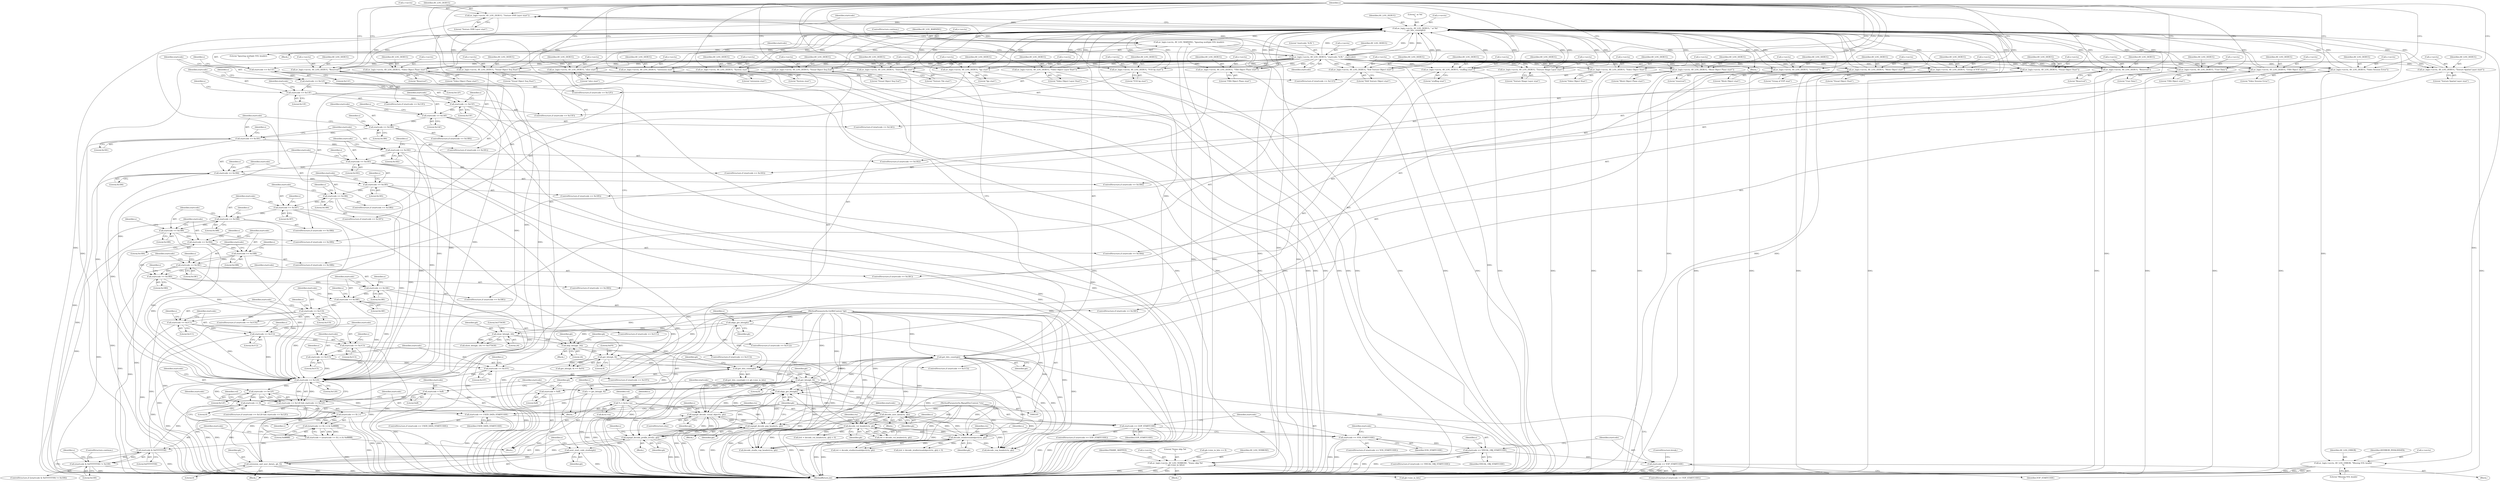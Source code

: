 digraph "1_FFmpeg_2aa9047486dbff12d9e040f917e5f799ed2fd78b@pointer" {
"1000494" [label="(Call,av_log(s->avctx, AV_LOG_DEBUG, \"Texture SNR Layer start\"))"];
"1000252" [label="(Call,av_log(s->avctx, AV_LOG_DEBUG, \"startcode: %3X \", startcode))"];
"1000555" [label="(Call,av_log(s->avctx, AV_LOG_DEBUG, \" at %d\n\", get_bits_count(gb)))"];
"1000285" [label="(Call,av_log(s->avctx, AV_LOG_DEBUG, \"Reserved\"))"];
"1000318" [label="(Call,av_log(s->avctx, AV_LOG_DEBUG, \"Visual Object Seq Start\"))"];
"1000406" [label="(Call,av_log(s->avctx, AV_LOG_DEBUG, \"extension start\"))"];
"1000329" [label="(Call,av_log(s->avctx, AV_LOG_DEBUG, \"Visual Object Seq End\"))"];
"1000417" [label="(Call,av_log(s->avctx, AV_LOG_DEBUG, \"fgs start\"))"];
"1000296" [label="(Call,av_log(s->avctx, AV_LOG_DEBUG, \"FGS bp start\"))"];
"1000472" [label="(Call,av_log(s->avctx, AV_LOG_DEBUG, \"Still Texture Object start\"))"];
"1000516" [label="(Call,av_log(s->avctx, AV_LOG_DEBUG, \"Texture Shape Layer start\"))"];
"1000384" [label="(Call,av_log(s->avctx, AV_LOG_DEBUG, \"Video Object Plane start\"))"];
"1000395" [label="(Call,av_log(s->avctx, AV_LOG_DEBUG, \"slice start\"))"];
"1000549" [label="(Call,av_log(s->avctx, AV_LOG_DEBUG, \"System start\"))"];
"1000505" [label="(Call,av_log(s->avctx, AV_LOG_DEBUG, \"Texture Tile start\"))"];
"1000274" [label="(Call,av_log(s->avctx, AV_LOG_DEBUG, \"Video Object Layer Start\"))"];
"1000439" [label="(Call,av_log(s->avctx, AV_LOG_DEBUG, \"FBA Object Plane start\"))"];
"1000527" [label="(Call,av_log(s->avctx, AV_LOG_DEBUG, \"stuffing start\"))"];
"1000494" [label="(Call,av_log(s->avctx, AV_LOG_DEBUG, \"Texture SNR Layer start\"))"];
"1000263" [label="(Call,av_log(s->avctx, AV_LOG_DEBUG, \"Video Object Start\"))"];
"1000461" [label="(Call,av_log(s->avctx, AV_LOG_DEBUG, \"Mesh Object Plane start\"))"];
"1000538" [label="(Call,av_log(s->avctx, AV_LOG_DEBUG, \"reserved\"))"];
"1000450" [label="(Call,av_log(s->avctx, AV_LOG_DEBUG, \"Mesh Object start\"))"];
"1000351" [label="(Call,av_log(s->avctx, AV_LOG_DEBUG, \"Group of VOP start\"))"];
"1000373" [label="(Call,av_log(s->avctx, AV_LOG_DEBUG, \"Visual Object Start\"))"];
"1000307" [label="(Call,av_log(s->avctx, AV_LOG_DEBUG, \"Reserved\"))"];
"1000340" [label="(Call,av_log(s->avctx, AV_LOG_DEBUG, \"User Data\"))"];
"1000428" [label="(Call,av_log(s->avctx, AV_LOG_DEBUG, \"FBA Object start\"))"];
"1000362" [label="(Call,av_log(s->avctx, AV_LOG_DEBUG, \"Video Session Error\"))"];
"1000483" [label="(Call,av_log(s->avctx, AV_LOG_DEBUG, \"Texture Spatial Layer start\"))"];
"1000561" [label="(Call,get_bits_count(gb))"];
"1000224" [label="(Call,get_bits(gb, 8))"];
"1000176" [label="(Call,get_bits_count(gb))"];
"1000689" [label="(Call,align_get_bits(gb))"];
"1000679" [label="(Call,mpeg4_decode_visual_object(s, gb))"];
"1000609" [label="(Call,mpeg4_decode_gop_header(s, gb))"];
"1000618" [label="(Call,mpeg4_decode_profile_level(s, gb))"];
"1000653" [label="(Call,extension_and_user_data(s, gb, 0))"];
"1000651" [label="(Call,next_start_code_studio(gb))"];
"1000107" [label="(MethodParameterIn,GetBitContext *gb)"];
"1000110" [label="(Call,*s = &ctx->m)"];
"1000588" [label="(Call,decode_vol_header(ctx, gb))"];
"1000672" [label="(Call,decode_studiovisualobject(ctx, gb))"];
"1000600" [label="(Call,decode_user_data(ctx, gb))"];
"1000106" [label="(MethodParameterIn,Mpeg4DecContext *ctx)"];
"1000154" [label="(Call,show_bits(gb, 24))"];
"1000123" [label="(Call,align_get_bits(gb))"];
"1000164" [label="(Call,get_bits(gb, 8))"];
"1000159" [label="(Call,skip_bits(gb, 24))"];
"1000575" [label="(Call,av_log(s->avctx, AV_LOG_WARNING, \"Ignoring multiple VOL headers\n\"))"];
"1000238" [label="(Call,startcode & 0xFFFFFF00)"];
"1000227" [label="(Call,startcode = ((startcode << 8) | v) & 0xffffffff)"];
"1000229" [label="(Call,((startcode << 8) | v) & 0xffffffff)"];
"1000230" [label="(Call,(startcode << 8) | v)"];
"1000231" [label="(Call,startcode << 8)"];
"1000565" [label="(Call,startcode >= 0x120)"];
"1000458" [label="(Call,startcode == 0x1BD)"];
"1000447" [label="(Call,startcode == 0x1BC)"];
"1000436" [label="(Call,startcode == 0x1BB)"];
"1000425" [label="(Call,startcode == 0x1BA)"];
"1000414" [label="(Call,startcode == 0x1B9)"];
"1000403" [label="(Call,startcode == 0x1B8)"];
"1000392" [label="(Call,startcode == 0x1B7)"];
"1000381" [label="(Call,startcode == 0x1B6)"];
"1000370" [label="(Call,startcode == 0x1B5)"];
"1000359" [label="(Call,startcode == 0x1B4)"];
"1000348" [label="(Call,startcode == 0x1B3)"];
"1000337" [label="(Call,startcode == 0x1B2)"];
"1000326" [label="(Call,startcode == 0x1B1)"];
"1000315" [label="(Call,startcode == 0x1B0)"];
"1000304" [label="(Call,startcode <= 0x1AF)"];
"1000293" [label="(Call,startcode <= 0x15F)"];
"1000282" [label="(Call,startcode <= 0x13F)"];
"1000271" [label="(Call,startcode <= 0x12F)"];
"1000260" [label="(Call,startcode <= 0x11F)"];
"1000513" [label="(Call,startcode == 0x1C2)"];
"1000502" [label="(Call,startcode == 0x1C1)"];
"1000491" [label="(Call,startcode == 0x1C0)"];
"1000480" [label="(Call,startcode == 0x1BF)"];
"1000469" [label="(Call,startcode == 0x1BE)"];
"1000524" [label="(Call,startcode == 0x1C3)"];
"1000535" [label="(Call,startcode <= 0x1C5)"];
"1000546" [label="(Call,startcode <= 0x1FF)"];
"1000169" [label="(Call,startcode = 0xff)"];
"1000691" [label="(Call,startcode = 0xff)"];
"1000568" [label="(Call,startcode <= 0x12F)"];
"1000222" [label="(Call,v = get_bits(gb, 8))"];
"1000208" [label="(Call,av_log(s->avctx, AV_LOG_VERBOSE, \"frame skip %d\n\", gb->size_in_bits))"];
"1000237" [label="(Call,(startcode & 0xFFFFFF00) != 0x100)"];
"1000564" [label="(Call,startcode >= 0x120 && startcode <= 0x12F)"];
"1000596" [label="(Call,startcode == USER_DATA_STARTCODE)"];
"1000605" [label="(Call,startcode == GOP_STARTCODE)"];
"1000614" [label="(Call,startcode == VOS_STARTCODE)"];
"1000659" [label="(Call,startcode == VISUAL_OBJ_STARTCODE)"];
"1000684" [label="(Call,startcode == VOP_STARTCODE)"];
"1000731" [label="(Call,av_log(s->avctx, AV_LOG_ERROR, \"Missing VOL header\n\"))"];
"1000528" [label="(Call,s->avctx)"];
"1000397" [label="(Identifier,s)"];
"1000658" [label="(ControlStructure,if (startcode == VISUAL_OBJ_STARTCODE))"];
"1000297" [label="(Call,s->avctx)"];
"1000514" [label="(Identifier,startcode)"];
"1000510" [label="(Literal,\"Texture Tile start\")"];
"1000316" [label="(Identifier,startcode)"];
"1000600" [label="(Call,decode_user_data(ctx, gb))"];
"1000615" [label="(Identifier,startcode)"];
"1000375" [label="(Identifier,s)"];
"1000619" [label="(Identifier,s)"];
"1000491" [label="(Call,startcode == 0x1C0)"];
"1000380" [label="(ControlStructure,if (startcode == 0x1B6))"];
"1000285" [label="(Call,av_log(s->avctx, AV_LOG_DEBUG, \"Reserved\"))"];
"1000429" [label="(Call,s->avctx)"];
"1000524" [label="(Call,startcode == 0x1C3)"];
"1000521" [label="(Literal,\"Texture Shape Layer start\")"];
"1000213" [label="(Literal,\"frame skip %d\n\")"];
"1000358" [label="(ControlStructure,if (startcode == 0x1B4))"];
"1000238" [label="(Call,startcode & 0xFFFFFF00)"];
"1000258" [label="(Identifier,startcode)"];
"1000495" [label="(Call,s->avctx)"];
"1000270" [label="(ControlStructure,if (startcode <= 0x12F))"];
"1000537" [label="(Literal,0x1C5)"];
"1000367" [label="(Literal,\"Video Session Error\")"];
"1000443" [label="(Identifier,AV_LOG_DEBUG)"];
"1000463" [label="(Identifier,s)"];
"1000414" [label="(Call,startcode == 0x1B9)"];
"1000328" [label="(Literal,0x1B1)"];
"1000562" [label="(Identifier,gb)"];
"1000289" [label="(Identifier,AV_LOG_DEBUG)"];
"1000306" [label="(Literal,0x1AF)"];
"1000224" [label="(Call,get_bits(gb, 8))"];
"1000691" [label="(Call,startcode = 0xff)"];
"1000382" [label="(Identifier,startcode)"];
"1000395" [label="(Call,av_log(s->avctx, AV_LOG_DEBUG, \"slice start\"))"];
"1000167" [label="(Literal,0xF0)"];
"1000345" [label="(Literal,\"User Data\")"];
"1000653" [label="(Call,extension_and_user_data(s, gb, 0))"];
"1000690" [label="(Identifier,gb)"];
"1000185" [label="(Call,gb->size_in_bits == 8)"];
"1000652" [label="(Identifier,gb)"];
"1000403" [label="(Call,startcode == 0x1B8)"];
"1000520" [label="(Identifier,AV_LOG_DEBUG)"];
"1000499" [label="(Literal,\"Texture SNR Layer start\")"];
"1000208" [label="(Call,av_log(s->avctx, AV_LOG_VERBOSE, \"frame skip %d\n\", gb->size_in_bits))"];
"1000175" [label="(Call,get_bits_count(gb) >= gb->size_in_bits)"];
"1000247" [label="(Identifier,s)"];
"1000212" [label="(Identifier,AV_LOG_VERBOSE)"];
"1000689" [label="(Call,align_get_bits(gb))"];
"1000225" [label="(Identifier,gb)"];
"1000160" [label="(Identifier,gb)"];
"1000599" [label="(Block,)"];
"1000735" [label="(Identifier,AV_LOG_ERROR)"];
"1000534" [label="(ControlStructure,if (startcode <= 0x1C5))"];
"1000595" [label="(ControlStructure,if (startcode == USER_DATA_STARTCODE))"];
"1000218" [label="(Identifier,FRAME_SKIPPED)"];
"1000468" [label="(ControlStructure,if (startcode == 0x1BE))"];
"1000303" [label="(ControlStructure,if (startcode <= 0x1AF))"];
"1000339" [label="(Literal,0x1B2)"];
"1000279" [label="(Literal,\"Video Object Layer Start\")"];
"1000355" [label="(Identifier,AV_LOG_DEBUG)"];
"1000399" [label="(Identifier,AV_LOG_DEBUG)"];
"1000241" [label="(Literal,0x100)"];
"1000454" [label="(Identifier,AV_LOG_DEBUG)"];
"1000738" [label="(Identifier,AVERROR_INVALIDDATA)"];
"1000405" [label="(Literal,0x1B8)"];
"1000110" [label="(Call,*s = &ctx->m)"];
"1000588" [label="(Call,decode_vol_header(ctx, gb))"];
"1000231" [label="(Call,startcode << 8)"];
"1000233" [label="(Literal,8)"];
"1000301" [label="(Literal,\"FGS bp start\")"];
"1000665" [label="(Identifier,s)"];
"1000360" [label="(Identifier,startcode)"];
"1000473" [label="(Call,s->avctx)"];
"1000458" [label="(Call,startcode == 0x1BD)"];
"1000598" [label="(Identifier,USER_DATA_STARTCODE)"];
"1000566" [label="(Identifier,startcode)"];
"1000526" [label="(Literal,0x1C3)"];
"1000322" [label="(Identifier,AV_LOG_DEBUG)"];
"1000418" [label="(Call,s->avctx)"];
"1000274" [label="(Call,av_log(s->avctx, AV_LOG_DEBUG, \"Video Object Layer Start\"))"];
"1000692" [label="(Identifier,startcode)"];
"1000576" [label="(Call,s->avctx)"];
"1000730" [label="(Block,)"];
"1000164" [label="(Call,get_bits(gb, 8))"];
"1000556" [label="(Call,s->avctx)"];
"1000348" [label="(Call,startcode == 0x1B3)"];
"1000229" [label="(Call,((startcode << 8) | v) & 0xffffffff)"];
"1000273" [label="(Literal,0x12F)"];
"1000286" [label="(Call,s->avctx)"];
"1000366" [label="(Identifier,AV_LOG_DEBUG)"];
"1000262" [label="(Literal,0x11F)"];
"1000112" [label="(Call,&ctx->m)"];
"1000529" [label="(Identifier,s)"];
"1000287" [label="(Identifier,s)"];
"1000317" [label="(Literal,0x1B0)"];
"1000505" [label="(Call,av_log(s->avctx, AV_LOG_DEBUG, \"Texture Tile start\"))"];
"1000106" [label="(MethodParameterIn,Mpeg4DecContext *ctx)"];
"1000209" [label="(Call,s->avctx)"];
"1000731" [label="(Call,av_log(s->avctx, AV_LOG_ERROR, \"Missing VOL header\n\"))"];
"1000661" [label="(Identifier,VISUAL_OBJ_STARTCODE)"];
"1000736" [label="(Literal,\"Missing VOL header\n\")"];
"1000470" [label="(Identifier,startcode)"];
"1000344" [label="(Identifier,AV_LOG_DEBUG)"];
"1000252" [label="(Call,av_log(s->avctx, AV_LOG_DEBUG, \"startcode: %3X \", startcode))"];
"1000452" [label="(Identifier,s)"];
"1000447" [label="(Call,startcode == 0x1BC)"];
"1000480" [label="(Call,startcode == 0x1BF)"];
"1000569" [label="(Identifier,startcode)"];
"1000449" [label="(Literal,0x1BC)"];
"1000393" [label="(Identifier,startcode)"];
"1000469" [label="(Call,startcode == 0x1BE)"];
"1000546" [label="(Call,startcode <= 0x1FF)"];
"1000257" [label="(Literal,\"startcode: %3X \")"];
"1000581" [label="(ControlStructure,continue;)"];
"1000444" [label="(Literal,\"FBA Object Plane start\")"];
"1000176" [label="(Call,get_bits_count(gb))"];
"1000609" [label="(Call,mpeg4_decode_gop_header(s, gb))"];
"1000384" [label="(Call,av_log(s->avctx, AV_LOG_DEBUG, \"Video Object Plane start\"))"];
"1000419" [label="(Identifier,s)"];
"1000347" [label="(ControlStructure,if (startcode == 0x1B3))"];
"1000265" [label="(Identifier,s)"];
"1000154" [label="(Call,show_bits(gb, 24))"];
"1000620" [label="(Identifier,gb)"];
"1000350" [label="(Literal,0x1B3)"];
"1000645" [label="(Block,)"];
"1000428" [label="(Call,av_log(s->avctx, AV_LOG_DEBUG, \"FBA Object start\"))"];
"1000527" [label="(Call,av_log(s->avctx, AV_LOG_DEBUG, \"stuffing start\"))"];
"1000237" [label="(Call,(startcode & 0xFFFFFF00) != 0x100)"];
"1000378" [label="(Literal,\"Visual Object Start\")"];
"1000385" [label="(Call,s->avctx)"];
"1000424" [label="(ControlStructure,if (startcode == 0x1BA))"];
"1000369" [label="(ControlStructure,if (startcode == 0x1B5))"];
"1000485" [label="(Identifier,s)"];
"1000227" [label="(Call,startcode = ((startcode << 8) | v) & 0xffffffff)"];
"1000678" [label="(ControlStructure,else)"];
"1000567" [label="(Literal,0x120)"];
"1000251" [label="(Block,)"];
"1000315" [label="(Call,startcode == 0x1B0)"];
"1000617" [label="(Block,)"];
"1000626" [label="(Identifier,s)"];
"1000430" [label="(Identifier,s)"];
"1000177" [label="(Identifier,gb)"];
"1000601" [label="(Identifier,ctx)"];
"1000407" [label="(Call,s->avctx)"];
"1000422" [label="(Literal,\"fgs start\")"];
"1000477" [label="(Literal,\"Still Texture Object start\")"];
"1000415" [label="(Identifier,startcode)"];
"1000396" [label="(Call,s->avctx)"];
"1000459" [label="(Identifier,startcode)"];
"1000670" [label="(Call,ret = decode_studiovisualobject(ctx, gb))"];
"1000242" [label="(ControlStructure,continue;)"];
"1000416" [label="(Literal,0x1B9)"];
"1000320" [label="(Identifier,s)"];
"1000283" [label="(Identifier,startcode)"];
"1000476" [label="(Identifier,AV_LOG_DEBUG)"];
"1000338" [label="(Identifier,startcode)"];
"1000166" [label="(Literal,8)"];
"1000493" [label="(Literal,0x1C0)"];
"1000496" [label="(Identifier,s)"];
"1000538" [label="(Call,av_log(s->avctx, AV_LOG_DEBUG, \"reserved\"))"];
"1000253" [label="(Call,s->avctx)"];
"1000488" [label="(Literal,\"Texture Spatial Layer start\")"];
"1000745" [label="(Call,decode_vop_header(ctx, gb))"];
"1000223" [label="(Identifier,v)"];
"1000179" [label="(Identifier,gb)"];
"1000553" [label="(Identifier,AV_LOG_DEBUG)"];
"1000557" [label="(Identifier,s)"];
"1000616" [label="(Identifier,VOS_STARTCODE)"];
"1000330" [label="(Call,s->avctx)"];
"1000281" [label="(ControlStructure,if (startcode <= 0x13F))"];
"1000437" [label="(Identifier,startcode)"];
"1000318" [label="(Call,av_log(s->avctx, AV_LOG_DEBUG, \"Visual Object Seq Start\"))"];
"1000484" [label="(Call,s->avctx)"];
"1000455" [label="(Literal,\"Mesh Object start\")"];
"1000307" [label="(Call,av_log(s->avctx, AV_LOG_DEBUG, \"Reserved\"))"];
"1000341" [label="(Call,s->avctx)"];
"1000460" [label="(Literal,0x1BD)"];
"1000282" [label="(Call,startcode <= 0x13F)"];
"1000268" [label="(Literal,\"Video Object Start\")"];
"1000748" [label="(MethodReturn,int)"];
"1000471" [label="(Literal,0x1BE)"];
"1000547" [label="(Identifier,startcode)"];
"1000232" [label="(Identifier,startcode)"];
"1000681" [label="(Identifier,gb)"];
"1000155" [label="(Identifier,gb)"];
"1000559" [label="(Identifier,AV_LOG_DEBUG)"];
"1000394" [label="(Literal,0x1B7)"];
"1000586" [label="(Call,ret = decode_vol_header(ctx, gb))"];
"1000173" [label="(Block,)"];
"1000123" [label="(Call,align_get_bits(gb))"];
"1000516" [label="(Call,av_log(s->avctx, AV_LOG_DEBUG, \"Texture Shape Layer start\"))"];
"1000272" [label="(Identifier,startcode)"];
"1000271" [label="(Call,startcode <= 0x12F)"];
"1000158" [label="(Block,)"];
"1000602" [label="(Identifier,gb)"];
"1000389" [label="(Literal,\"Video Object Plane start\")"];
"1000377" [label="(Identifier,AV_LOG_DEBUG)"];
"1000411" [label="(Literal,\"extension start\")"];
"1000474" [label="(Identifier,s)"];
"1000108" [label="(Block,)"];
"1000509" [label="(Identifier,AV_LOG_DEBUG)"];
"1000222" [label="(Call,v = get_bits(gb, 8))"];
"1000608" [label="(Block,)"];
"1000673" [label="(Identifier,ctx)"];
"1000170" [label="(Identifier,startcode)"];
"1000153" [label="(Call,show_bits(gb, 24) == 0x575630)"];
"1000436" [label="(Call,startcode == 0x1BB)"];
"1000683" [label="(ControlStructure,if (startcode == VOP_STARTCODE))"];
"1000337" [label="(Call,startcode == 0x1B2)"];
"1000362" [label="(Call,av_log(s->avctx, AV_LOG_DEBUG, \"Video Session Error\"))"];
"1000550" [label="(Call,s->avctx)"];
"1000523" [label="(ControlStructure,if (startcode == 0x1C3))"];
"1000507" [label="(Identifier,s)"];
"1000610" [label="(Identifier,s)"];
"1000340" [label="(Call,av_log(s->avctx, AV_LOG_DEBUG, \"User Data\"))"];
"1000256" [label="(Identifier,AV_LOG_DEBUG)"];
"1000479" [label="(ControlStructure,if (startcode == 0x1BF))"];
"1000542" [label="(Identifier,AV_LOG_DEBUG)"];
"1000406" [label="(Call,av_log(s->avctx, AV_LOG_DEBUG, \"extension start\"))"];
"1000543" [label="(Literal,\"reserved\")"];
"1000311" [label="(Identifier,AV_LOG_DEBUG)"];
"1000448" [label="(Identifier,startcode)"];
"1000165" [label="(Identifier,gb)"];
"1000555" [label="(Call,av_log(s->avctx, AV_LOG_DEBUG, \" at %d\n\", get_bits_count(gb)))"];
"1000417" [label="(Call,av_log(s->avctx, AV_LOG_DEBUG, \"fgs start\"))"];
"1000314" [label="(ControlStructure,if (startcode == 0x1B0))"];
"1000293" [label="(Call,startcode <= 0x15F)"];
"1000334" [label="(Literal,\"Visual Object Seq End\")"];
"1000435" [label="(ControlStructure,if (startcode == 0x1BB))"];
"1000404" [label="(Identifier,startcode)"];
"1000441" [label="(Identifier,s)"];
"1000207" [label="(Block,)"];
"1000540" [label="(Identifier,s)"];
"1000421" [label="(Identifier,AV_LOG_DEBUG)"];
"1000440" [label="(Call,s->avctx)"];
"1000688" [label="(ControlStructure,break;)"];
"1000565" [label="(Call,startcode >= 0x120)"];
"1000674" [label="(Identifier,gb)"];
"1000333" [label="(Identifier,AV_LOG_DEBUG)"];
"1000295" [label="(Literal,0x15F)"];
"1000531" [label="(Identifier,AV_LOG_DEBUG)"];
"1000425" [label="(Call,startcode == 0x1BA)"];
"1000331" [label="(Identifier,s)"];
"1000679" [label="(Call,mpeg4_decode_visual_object(s, gb))"];
"1000230" [label="(Call,(startcode << 8) | v)"];
"1000605" [label="(Call,startcode == GOP_STARTCODE)"];
"1000585" [label="(Call,(ret = decode_vol_header(ctx, gb)) < 0)"];
"1000305" [label="(Identifier,startcode)"];
"1000492" [label="(Identifier,startcode)"];
"1000539" [label="(Call,s->avctx)"];
"1000234" [label="(Identifier,v)"];
"1000614" [label="(Call,startcode == VOS_STARTCODE)"];
"1000361" [label="(Literal,0x1B4)"];
"1000487" [label="(Identifier,AV_LOG_DEBUG)"];
"1000532" [label="(Literal,\"stuffing start\")"];
"1000580" [label="(Literal,\"Ignoring multiple VOL headers\n\")"];
"1000433" [label="(Literal,\"FBA Object start\")"];
"1000214" [label="(Call,gb->size_in_bits)"];
"1000312" [label="(Literal,\"Reserved\")"];
"1000410" [label="(Identifier,AV_LOG_DEBUG)"];
"1000383" [label="(Literal,0x1B6)"];
"1000169" [label="(Call,startcode = 0xff)"];
"1000482" [label="(Literal,0x1BF)"];
"1000391" [label="(ControlStructure,if (startcode == 0x1B7))"];
"1000575" [label="(Call,av_log(s->avctx, AV_LOG_WARNING, \"Ignoring multiple VOL headers\n\"))"];
"1000349" [label="(Identifier,startcode)"];
"1000438" [label="(Literal,0x1BB)"];
"1000654" [label="(Identifier,s)"];
"1000359" [label="(Call,startcode == 0x1B4)"];
"1000535" [label="(Call,startcode <= 0x1C5)"];
"1000618" [label="(Call,mpeg4_decode_profile_level(s, gb))"];
"1000157" [label="(Literal,0x575630)"];
"1000462" [label="(Call,s->avctx)"];
"1000353" [label="(Identifier,s)"];
"1000300" [label="(Identifier,AV_LOG_DEBUG)"];
"1000503" [label="(Identifier,startcode)"];
"1000298" [label="(Identifier,s)"];
"1000549" [label="(Call,av_log(s->avctx, AV_LOG_DEBUG, \"System start\"))"];
"1000457" [label="(ControlStructure,if (startcode == 0x1BD))"];
"1000370" [label="(Call,startcode == 0x1B5)"];
"1000363" [label="(Call,s->avctx)"];
"1000292" [label="(ControlStructure,if (startcode <= 0x15F))"];
"1000502" [label="(Call,startcode == 0x1C1)"];
"1000386" [label="(Identifier,s)"];
"1000604" [label="(ControlStructure,if (startcode == GOP_STARTCODE))"];
"1000432" [label="(Identifier,AV_LOG_DEBUG)"];
"1000111" [label="(Identifier,s)"];
"1000326" [label="(Call,startcode == 0x1B1)"];
"1000161" [label="(Literal,24)"];
"1000504" [label="(Literal,0x1C1)"];
"1000296" [label="(Call,av_log(s->avctx, AV_LOG_DEBUG, \"FGS bp start\"))"];
"1000560" [label="(Literal,\" at %d\n\")"];
"1000284" [label="(Literal,0x13F)"];
"1000517" [label="(Call,s->avctx)"];
"1000597" [label="(Identifier,startcode)"];
"1000323" [label="(Literal,\"Visual Object Seq Start\")"];
"1000304" [label="(Call,startcode <= 0x1AF)"];
"1000228" [label="(Identifier,startcode)"];
"1000261" [label="(Identifier,startcode)"];
"1000373" [label="(Call,av_log(s->avctx, AV_LOG_DEBUG, \"Visual Object Start\"))"];
"1000536" [label="(Identifier,startcode)"];
"1000672" [label="(Call,decode_studiovisualobject(ctx, gb))"];
"1000319" [label="(Call,s->avctx)"];
"1000740" [label="(Call,decode_studio_vop_header(ctx, gb))"];
"1000263" [label="(Call,av_log(s->avctx, AV_LOG_DEBUG, \"Video Object Start\"))"];
"1000613" [label="(ControlStructure,if (startcode == VOS_STARTCODE))"];
"1000451" [label="(Call,s->avctx)"];
"1000278" [label="(Identifier,AV_LOG_DEBUG)"];
"1000570" [label="(Literal,0x12F)"];
"1000121" [label="(Identifier,vol)"];
"1000573" [label="(Identifier,vol)"];
"1000551" [label="(Identifier,s)"];
"1000388" [label="(Identifier,AV_LOG_DEBUG)"];
"1000381" [label="(Call,startcode == 0x1B6)"];
"1000426" [label="(Identifier,startcode)"];
"1000656" [label="(Literal,0)"];
"1000159" [label="(Call,skip_bits(gb, 24))"];
"1000461" [label="(Call,av_log(s->avctx, AV_LOG_DEBUG, \"Mesh Object Plane start\"))"];
"1000590" [label="(Identifier,gb)"];
"1000239" [label="(Identifier,startcode)"];
"1000356" [label="(Literal,\"Group of VOP start\")"];
"1000686" [label="(Identifier,VOP_STARTCODE)"];
"1000498" [label="(Identifier,AV_LOG_DEBUG)"];
"1000651" [label="(Call,next_start_code_studio(gb))"];
"1000400" [label="(Literal,\"slice start\")"];
"1000336" [label="(ControlStructure,if (startcode == 0x1B2))"];
"1000655" [label="(Identifier,gb)"];
"1000156" [label="(Literal,24)"];
"1000481" [label="(Identifier,startcode)"];
"1000427" [label="(Literal,0x1BA)"];
"1000267" [label="(Identifier,AV_LOG_DEBUG)"];
"1000402" [label="(ControlStructure,if (startcode == 0x1B8))"];
"1000606" [label="(Identifier,startcode)"];
"1000579" [label="(Identifier,AV_LOG_WARNING)"];
"1000124" [label="(Identifier,gb)"];
"1000226" [label="(Literal,8)"];
"1000264" [label="(Call,s->avctx)"];
"1000548" [label="(Literal,0x1FF)"];
"1000545" [label="(ControlStructure,if (startcode <= 0x1FF))"];
"1000325" [label="(ControlStructure,if (startcode == 0x1B1))"];
"1000408" [label="(Identifier,s)"];
"1000501" [label="(ControlStructure,if (startcode == 0x1C1))"];
"1000563" [label="(ControlStructure,if (startcode >= 0x120 && startcode <= 0x12F))"];
"1000352" [label="(Call,s->avctx)"];
"1000659" [label="(Call,startcode == VISUAL_OBJ_STARTCODE)"];
"1000329" [label="(Call,av_log(s->avctx, AV_LOG_DEBUG, \"Visual Object Seq End\"))"];
"1000171" [label="(Literal,0xff)"];
"1000290" [label="(Literal,\"Reserved\")"];
"1000392" [label="(Call,startcode == 0x1B7)"];
"1000327" [label="(Identifier,startcode)"];
"1000364" [label="(Identifier,s)"];
"1000568" [label="(Call,startcode <= 0x12F)"];
"1000439" [label="(Call,av_log(s->avctx, AV_LOG_DEBUG, \"FBA Object Plane start\"))"];
"1000669" [label="(Call,(ret = decode_studiovisualobject(ctx, gb)) < 0)"];
"1000685" [label="(Identifier,startcode)"];
"1000342" [label="(Identifier,s)"];
"1000611" [label="(Identifier,gb)"];
"1000490" [label="(ControlStructure,if (startcode == 0x1C0))"];
"1000351" [label="(Call,av_log(s->avctx, AV_LOG_DEBUG, \"Group of VOP start\"))"];
"1000513" [label="(Call,startcode == 0x1C2)"];
"1000240" [label="(Literal,0xFFFFFF00)"];
"1000129" [label="(Identifier,s)"];
"1000260" [label="(Call,startcode <= 0x11F)"];
"1000309" [label="(Identifier,s)"];
"1000607" [label="(Identifier,GOP_STARTCODE)"];
"1000596" [label="(Call,startcode == USER_DATA_STARTCODE)"];
"1000374" [label="(Call,s->avctx)"];
"1000561" [label="(Call,get_bits_count(gb))"];
"1000450" [label="(Call,av_log(s->avctx, AV_LOG_DEBUG, \"Mesh Object start\"))"];
"1000294" [label="(Identifier,startcode)"];
"1000235" [label="(Literal,0xffffffff)"];
"1000107" [label="(MethodParameterIn,GetBitContext *gb)"];
"1000660" [label="(Identifier,startcode)"];
"1000275" [label="(Call,s->avctx)"];
"1000693" [label="(Literal,0xff)"];
"1000494" [label="(Call,av_log(s->avctx, AV_LOG_DEBUG, \"Texture SNR Layer start\"))"];
"1000554" [label="(Literal,\"System start\")"];
"1000506" [label="(Call,s->avctx)"];
"1000413" [label="(ControlStructure,if (startcode == 0x1B9))"];
"1000163" [label="(Call,get_bits(gb, 8) == 0xF0)"];
"1000684" [label="(Call,startcode == VOP_STARTCODE)"];
"1000446" [label="(ControlStructure,if (startcode == 0x1BC))"];
"1000465" [label="(Identifier,AV_LOG_DEBUG)"];
"1000236" [label="(ControlStructure,if ((startcode & 0xFFFFFF00) != 0x100))"];
"1000372" [label="(Literal,0x1B5)"];
"1000483" [label="(Call,av_log(s->avctx, AV_LOG_DEBUG, \"Texture Spatial Layer start\"))"];
"1000472" [label="(Call,av_log(s->avctx, AV_LOG_DEBUG, \"Still Texture Object start\"))"];
"1000680" [label="(Identifier,s)"];
"1000512" [label="(ControlStructure,if (startcode == 0x1C2))"];
"1000371" [label="(Identifier,startcode)"];
"1000525" [label="(Identifier,startcode)"];
"1000308" [label="(Call,s->avctx)"];
"1000466" [label="(Literal,\"Mesh Object Plane start\")"];
"1000259" [label="(ControlStructure,if (startcode <= 0x11F))"];
"1000518" [label="(Identifier,s)"];
"1000276" [label="(Identifier,s)"];
"1000732" [label="(Call,s->avctx)"];
"1000564" [label="(Call,startcode >= 0x120 && startcode <= 0x12F)"];
"1000515" [label="(Literal,0x1C2)"];
"1000589" [label="(Identifier,ctx)"];
"1000574" [label="(Block,)"];
"1000494" -> "1000490"  [label="AST: "];
"1000494" -> "1000499"  [label="CFG: "];
"1000495" -> "1000494"  [label="AST: "];
"1000498" -> "1000494"  [label="AST: "];
"1000499" -> "1000494"  [label="AST: "];
"1000557" -> "1000494"  [label="CFG: "];
"1000494" -> "1000748"  [label="DDG: "];
"1000252" -> "1000494"  [label="DDG: "];
"1000252" -> "1000494"  [label="DDG: "];
"1000494" -> "1000555"  [label="DDG: "];
"1000494" -> "1000555"  [label="DDG: "];
"1000252" -> "1000251"  [label="AST: "];
"1000252" -> "1000258"  [label="CFG: "];
"1000253" -> "1000252"  [label="AST: "];
"1000256" -> "1000252"  [label="AST: "];
"1000257" -> "1000252"  [label="AST: "];
"1000258" -> "1000252"  [label="AST: "];
"1000261" -> "1000252"  [label="CFG: "];
"1000252" -> "1000748"  [label="DDG: "];
"1000555" -> "1000252"  [label="DDG: "];
"1000555" -> "1000252"  [label="DDG: "];
"1000575" -> "1000252"  [label="DDG: "];
"1000238" -> "1000252"  [label="DDG: "];
"1000252" -> "1000260"  [label="DDG: "];
"1000252" -> "1000263"  [label="DDG: "];
"1000252" -> "1000263"  [label="DDG: "];
"1000252" -> "1000274"  [label="DDG: "];
"1000252" -> "1000274"  [label="DDG: "];
"1000252" -> "1000285"  [label="DDG: "];
"1000252" -> "1000285"  [label="DDG: "];
"1000252" -> "1000296"  [label="DDG: "];
"1000252" -> "1000296"  [label="DDG: "];
"1000252" -> "1000307"  [label="DDG: "];
"1000252" -> "1000307"  [label="DDG: "];
"1000252" -> "1000318"  [label="DDG: "];
"1000252" -> "1000318"  [label="DDG: "];
"1000252" -> "1000329"  [label="DDG: "];
"1000252" -> "1000329"  [label="DDG: "];
"1000252" -> "1000340"  [label="DDG: "];
"1000252" -> "1000340"  [label="DDG: "];
"1000252" -> "1000351"  [label="DDG: "];
"1000252" -> "1000351"  [label="DDG: "];
"1000252" -> "1000362"  [label="DDG: "];
"1000252" -> "1000362"  [label="DDG: "];
"1000252" -> "1000373"  [label="DDG: "];
"1000252" -> "1000373"  [label="DDG: "];
"1000252" -> "1000384"  [label="DDG: "];
"1000252" -> "1000384"  [label="DDG: "];
"1000252" -> "1000395"  [label="DDG: "];
"1000252" -> "1000395"  [label="DDG: "];
"1000252" -> "1000406"  [label="DDG: "];
"1000252" -> "1000406"  [label="DDG: "];
"1000252" -> "1000417"  [label="DDG: "];
"1000252" -> "1000417"  [label="DDG: "];
"1000252" -> "1000428"  [label="DDG: "];
"1000252" -> "1000428"  [label="DDG: "];
"1000252" -> "1000439"  [label="DDG: "];
"1000252" -> "1000439"  [label="DDG: "];
"1000252" -> "1000450"  [label="DDG: "];
"1000252" -> "1000450"  [label="DDG: "];
"1000252" -> "1000461"  [label="DDG: "];
"1000252" -> "1000461"  [label="DDG: "];
"1000252" -> "1000472"  [label="DDG: "];
"1000252" -> "1000472"  [label="DDG: "];
"1000252" -> "1000483"  [label="DDG: "];
"1000252" -> "1000483"  [label="DDG: "];
"1000252" -> "1000505"  [label="DDG: "];
"1000252" -> "1000505"  [label="DDG: "];
"1000252" -> "1000516"  [label="DDG: "];
"1000252" -> "1000516"  [label="DDG: "];
"1000252" -> "1000527"  [label="DDG: "];
"1000252" -> "1000527"  [label="DDG: "];
"1000252" -> "1000538"  [label="DDG: "];
"1000252" -> "1000538"  [label="DDG: "];
"1000252" -> "1000549"  [label="DDG: "];
"1000252" -> "1000549"  [label="DDG: "];
"1000252" -> "1000555"  [label="DDG: "];
"1000252" -> "1000555"  [label="DDG: "];
"1000555" -> "1000251"  [label="AST: "];
"1000555" -> "1000561"  [label="CFG: "];
"1000556" -> "1000555"  [label="AST: "];
"1000559" -> "1000555"  [label="AST: "];
"1000560" -> "1000555"  [label="AST: "];
"1000561" -> "1000555"  [label="AST: "];
"1000566" -> "1000555"  [label="CFG: "];
"1000555" -> "1000748"  [label="DDG: "];
"1000555" -> "1000748"  [label="DDG: "];
"1000555" -> "1000748"  [label="DDG: "];
"1000555" -> "1000748"  [label="DDG: "];
"1000555" -> "1000208"  [label="DDG: "];
"1000285" -> "1000555"  [label="DDG: "];
"1000285" -> "1000555"  [label="DDG: "];
"1000318" -> "1000555"  [label="DDG: "];
"1000318" -> "1000555"  [label="DDG: "];
"1000406" -> "1000555"  [label="DDG: "];
"1000406" -> "1000555"  [label="DDG: "];
"1000329" -> "1000555"  [label="DDG: "];
"1000329" -> "1000555"  [label="DDG: "];
"1000417" -> "1000555"  [label="DDG: "];
"1000417" -> "1000555"  [label="DDG: "];
"1000296" -> "1000555"  [label="DDG: "];
"1000296" -> "1000555"  [label="DDG: "];
"1000472" -> "1000555"  [label="DDG: "];
"1000472" -> "1000555"  [label="DDG: "];
"1000516" -> "1000555"  [label="DDG: "];
"1000516" -> "1000555"  [label="DDG: "];
"1000384" -> "1000555"  [label="DDG: "];
"1000384" -> "1000555"  [label="DDG: "];
"1000395" -> "1000555"  [label="DDG: "];
"1000395" -> "1000555"  [label="DDG: "];
"1000549" -> "1000555"  [label="DDG: "];
"1000549" -> "1000555"  [label="DDG: "];
"1000505" -> "1000555"  [label="DDG: "];
"1000505" -> "1000555"  [label="DDG: "];
"1000274" -> "1000555"  [label="DDG: "];
"1000274" -> "1000555"  [label="DDG: "];
"1000439" -> "1000555"  [label="DDG: "];
"1000439" -> "1000555"  [label="DDG: "];
"1000527" -> "1000555"  [label="DDG: "];
"1000527" -> "1000555"  [label="DDG: "];
"1000263" -> "1000555"  [label="DDG: "];
"1000263" -> "1000555"  [label="DDG: "];
"1000461" -> "1000555"  [label="DDG: "];
"1000461" -> "1000555"  [label="DDG: "];
"1000538" -> "1000555"  [label="DDG: "];
"1000538" -> "1000555"  [label="DDG: "];
"1000450" -> "1000555"  [label="DDG: "];
"1000450" -> "1000555"  [label="DDG: "];
"1000351" -> "1000555"  [label="DDG: "];
"1000351" -> "1000555"  [label="DDG: "];
"1000373" -> "1000555"  [label="DDG: "];
"1000373" -> "1000555"  [label="DDG: "];
"1000307" -> "1000555"  [label="DDG: "];
"1000307" -> "1000555"  [label="DDG: "];
"1000340" -> "1000555"  [label="DDG: "];
"1000340" -> "1000555"  [label="DDG: "];
"1000428" -> "1000555"  [label="DDG: "];
"1000428" -> "1000555"  [label="DDG: "];
"1000362" -> "1000555"  [label="DDG: "];
"1000362" -> "1000555"  [label="DDG: "];
"1000483" -> "1000555"  [label="DDG: "];
"1000483" -> "1000555"  [label="DDG: "];
"1000561" -> "1000555"  [label="DDG: "];
"1000555" -> "1000575"  [label="DDG: "];
"1000555" -> "1000731"  [label="DDG: "];
"1000285" -> "1000281"  [label="AST: "];
"1000285" -> "1000290"  [label="CFG: "];
"1000286" -> "1000285"  [label="AST: "];
"1000289" -> "1000285"  [label="AST: "];
"1000290" -> "1000285"  [label="AST: "];
"1000557" -> "1000285"  [label="CFG: "];
"1000285" -> "1000748"  [label="DDG: "];
"1000318" -> "1000314"  [label="AST: "];
"1000318" -> "1000323"  [label="CFG: "];
"1000319" -> "1000318"  [label="AST: "];
"1000322" -> "1000318"  [label="AST: "];
"1000323" -> "1000318"  [label="AST: "];
"1000557" -> "1000318"  [label="CFG: "];
"1000318" -> "1000748"  [label="DDG: "];
"1000406" -> "1000402"  [label="AST: "];
"1000406" -> "1000411"  [label="CFG: "];
"1000407" -> "1000406"  [label="AST: "];
"1000410" -> "1000406"  [label="AST: "];
"1000411" -> "1000406"  [label="AST: "];
"1000557" -> "1000406"  [label="CFG: "];
"1000406" -> "1000748"  [label="DDG: "];
"1000329" -> "1000325"  [label="AST: "];
"1000329" -> "1000334"  [label="CFG: "];
"1000330" -> "1000329"  [label="AST: "];
"1000333" -> "1000329"  [label="AST: "];
"1000334" -> "1000329"  [label="AST: "];
"1000557" -> "1000329"  [label="CFG: "];
"1000329" -> "1000748"  [label="DDG: "];
"1000417" -> "1000413"  [label="AST: "];
"1000417" -> "1000422"  [label="CFG: "];
"1000418" -> "1000417"  [label="AST: "];
"1000421" -> "1000417"  [label="AST: "];
"1000422" -> "1000417"  [label="AST: "];
"1000557" -> "1000417"  [label="CFG: "];
"1000417" -> "1000748"  [label="DDG: "];
"1000296" -> "1000292"  [label="AST: "];
"1000296" -> "1000301"  [label="CFG: "];
"1000297" -> "1000296"  [label="AST: "];
"1000300" -> "1000296"  [label="AST: "];
"1000301" -> "1000296"  [label="AST: "];
"1000557" -> "1000296"  [label="CFG: "];
"1000296" -> "1000748"  [label="DDG: "];
"1000472" -> "1000468"  [label="AST: "];
"1000472" -> "1000477"  [label="CFG: "];
"1000473" -> "1000472"  [label="AST: "];
"1000476" -> "1000472"  [label="AST: "];
"1000477" -> "1000472"  [label="AST: "];
"1000557" -> "1000472"  [label="CFG: "];
"1000472" -> "1000748"  [label="DDG: "];
"1000516" -> "1000512"  [label="AST: "];
"1000516" -> "1000521"  [label="CFG: "];
"1000517" -> "1000516"  [label="AST: "];
"1000520" -> "1000516"  [label="AST: "];
"1000521" -> "1000516"  [label="AST: "];
"1000557" -> "1000516"  [label="CFG: "];
"1000516" -> "1000748"  [label="DDG: "];
"1000384" -> "1000380"  [label="AST: "];
"1000384" -> "1000389"  [label="CFG: "];
"1000385" -> "1000384"  [label="AST: "];
"1000388" -> "1000384"  [label="AST: "];
"1000389" -> "1000384"  [label="AST: "];
"1000557" -> "1000384"  [label="CFG: "];
"1000384" -> "1000748"  [label="DDG: "];
"1000395" -> "1000391"  [label="AST: "];
"1000395" -> "1000400"  [label="CFG: "];
"1000396" -> "1000395"  [label="AST: "];
"1000399" -> "1000395"  [label="AST: "];
"1000400" -> "1000395"  [label="AST: "];
"1000557" -> "1000395"  [label="CFG: "];
"1000395" -> "1000748"  [label="DDG: "];
"1000549" -> "1000545"  [label="AST: "];
"1000549" -> "1000554"  [label="CFG: "];
"1000550" -> "1000549"  [label="AST: "];
"1000553" -> "1000549"  [label="AST: "];
"1000554" -> "1000549"  [label="AST: "];
"1000557" -> "1000549"  [label="CFG: "];
"1000549" -> "1000748"  [label="DDG: "];
"1000505" -> "1000501"  [label="AST: "];
"1000505" -> "1000510"  [label="CFG: "];
"1000506" -> "1000505"  [label="AST: "];
"1000509" -> "1000505"  [label="AST: "];
"1000510" -> "1000505"  [label="AST: "];
"1000557" -> "1000505"  [label="CFG: "];
"1000505" -> "1000748"  [label="DDG: "];
"1000274" -> "1000270"  [label="AST: "];
"1000274" -> "1000279"  [label="CFG: "];
"1000275" -> "1000274"  [label="AST: "];
"1000278" -> "1000274"  [label="AST: "];
"1000279" -> "1000274"  [label="AST: "];
"1000557" -> "1000274"  [label="CFG: "];
"1000274" -> "1000748"  [label="DDG: "];
"1000439" -> "1000435"  [label="AST: "];
"1000439" -> "1000444"  [label="CFG: "];
"1000440" -> "1000439"  [label="AST: "];
"1000443" -> "1000439"  [label="AST: "];
"1000444" -> "1000439"  [label="AST: "];
"1000557" -> "1000439"  [label="CFG: "];
"1000439" -> "1000748"  [label="DDG: "];
"1000527" -> "1000523"  [label="AST: "];
"1000527" -> "1000532"  [label="CFG: "];
"1000528" -> "1000527"  [label="AST: "];
"1000531" -> "1000527"  [label="AST: "];
"1000532" -> "1000527"  [label="AST: "];
"1000557" -> "1000527"  [label="CFG: "];
"1000527" -> "1000748"  [label="DDG: "];
"1000263" -> "1000259"  [label="AST: "];
"1000263" -> "1000268"  [label="CFG: "];
"1000264" -> "1000263"  [label="AST: "];
"1000267" -> "1000263"  [label="AST: "];
"1000268" -> "1000263"  [label="AST: "];
"1000557" -> "1000263"  [label="CFG: "];
"1000263" -> "1000748"  [label="DDG: "];
"1000461" -> "1000457"  [label="AST: "];
"1000461" -> "1000466"  [label="CFG: "];
"1000462" -> "1000461"  [label="AST: "];
"1000465" -> "1000461"  [label="AST: "];
"1000466" -> "1000461"  [label="AST: "];
"1000557" -> "1000461"  [label="CFG: "];
"1000461" -> "1000748"  [label="DDG: "];
"1000538" -> "1000534"  [label="AST: "];
"1000538" -> "1000543"  [label="CFG: "];
"1000539" -> "1000538"  [label="AST: "];
"1000542" -> "1000538"  [label="AST: "];
"1000543" -> "1000538"  [label="AST: "];
"1000557" -> "1000538"  [label="CFG: "];
"1000538" -> "1000748"  [label="DDG: "];
"1000450" -> "1000446"  [label="AST: "];
"1000450" -> "1000455"  [label="CFG: "];
"1000451" -> "1000450"  [label="AST: "];
"1000454" -> "1000450"  [label="AST: "];
"1000455" -> "1000450"  [label="AST: "];
"1000557" -> "1000450"  [label="CFG: "];
"1000450" -> "1000748"  [label="DDG: "];
"1000351" -> "1000347"  [label="AST: "];
"1000351" -> "1000356"  [label="CFG: "];
"1000352" -> "1000351"  [label="AST: "];
"1000355" -> "1000351"  [label="AST: "];
"1000356" -> "1000351"  [label="AST: "];
"1000557" -> "1000351"  [label="CFG: "];
"1000351" -> "1000748"  [label="DDG: "];
"1000373" -> "1000369"  [label="AST: "];
"1000373" -> "1000378"  [label="CFG: "];
"1000374" -> "1000373"  [label="AST: "];
"1000377" -> "1000373"  [label="AST: "];
"1000378" -> "1000373"  [label="AST: "];
"1000557" -> "1000373"  [label="CFG: "];
"1000373" -> "1000748"  [label="DDG: "];
"1000307" -> "1000303"  [label="AST: "];
"1000307" -> "1000312"  [label="CFG: "];
"1000308" -> "1000307"  [label="AST: "];
"1000311" -> "1000307"  [label="AST: "];
"1000312" -> "1000307"  [label="AST: "];
"1000557" -> "1000307"  [label="CFG: "];
"1000307" -> "1000748"  [label="DDG: "];
"1000340" -> "1000336"  [label="AST: "];
"1000340" -> "1000345"  [label="CFG: "];
"1000341" -> "1000340"  [label="AST: "];
"1000344" -> "1000340"  [label="AST: "];
"1000345" -> "1000340"  [label="AST: "];
"1000557" -> "1000340"  [label="CFG: "];
"1000340" -> "1000748"  [label="DDG: "];
"1000428" -> "1000424"  [label="AST: "];
"1000428" -> "1000433"  [label="CFG: "];
"1000429" -> "1000428"  [label="AST: "];
"1000432" -> "1000428"  [label="AST: "];
"1000433" -> "1000428"  [label="AST: "];
"1000557" -> "1000428"  [label="CFG: "];
"1000428" -> "1000748"  [label="DDG: "];
"1000362" -> "1000358"  [label="AST: "];
"1000362" -> "1000367"  [label="CFG: "];
"1000363" -> "1000362"  [label="AST: "];
"1000366" -> "1000362"  [label="AST: "];
"1000367" -> "1000362"  [label="AST: "];
"1000557" -> "1000362"  [label="CFG: "];
"1000362" -> "1000748"  [label="DDG: "];
"1000483" -> "1000479"  [label="AST: "];
"1000483" -> "1000488"  [label="CFG: "];
"1000484" -> "1000483"  [label="AST: "];
"1000487" -> "1000483"  [label="AST: "];
"1000488" -> "1000483"  [label="AST: "];
"1000557" -> "1000483"  [label="CFG: "];
"1000483" -> "1000748"  [label="DDG: "];
"1000561" -> "1000562"  [label="CFG: "];
"1000562" -> "1000561"  [label="AST: "];
"1000561" -> "1000748"  [label="DDG: "];
"1000561" -> "1000176"  [label="DDG: "];
"1000224" -> "1000561"  [label="DDG: "];
"1000107" -> "1000561"  [label="DDG: "];
"1000561" -> "1000588"  [label="DDG: "];
"1000561" -> "1000600"  [label="DDG: "];
"1000561" -> "1000609"  [label="DDG: "];
"1000561" -> "1000618"  [label="DDG: "];
"1000561" -> "1000672"  [label="DDG: "];
"1000561" -> "1000679"  [label="DDG: "];
"1000561" -> "1000689"  [label="DDG: "];
"1000561" -> "1000740"  [label="DDG: "];
"1000561" -> "1000745"  [label="DDG: "];
"1000224" -> "1000222"  [label="AST: "];
"1000224" -> "1000226"  [label="CFG: "];
"1000225" -> "1000224"  [label="AST: "];
"1000226" -> "1000224"  [label="AST: "];
"1000222" -> "1000224"  [label="CFG: "];
"1000224" -> "1000748"  [label="DDG: "];
"1000224" -> "1000176"  [label="DDG: "];
"1000224" -> "1000222"  [label="DDG: "];
"1000224" -> "1000222"  [label="DDG: "];
"1000176" -> "1000224"  [label="DDG: "];
"1000107" -> "1000224"  [label="DDG: "];
"1000224" -> "1000588"  [label="DDG: "];
"1000224" -> "1000600"  [label="DDG: "];
"1000224" -> "1000609"  [label="DDG: "];
"1000224" -> "1000618"  [label="DDG: "];
"1000224" -> "1000672"  [label="DDG: "];
"1000224" -> "1000679"  [label="DDG: "];
"1000224" -> "1000689"  [label="DDG: "];
"1000224" -> "1000740"  [label="DDG: "];
"1000224" -> "1000745"  [label="DDG: "];
"1000176" -> "1000175"  [label="AST: "];
"1000176" -> "1000177"  [label="CFG: "];
"1000177" -> "1000176"  [label="AST: "];
"1000179" -> "1000176"  [label="CFG: "];
"1000176" -> "1000748"  [label="DDG: "];
"1000176" -> "1000175"  [label="DDG: "];
"1000689" -> "1000176"  [label="DDG: "];
"1000154" -> "1000176"  [label="DDG: "];
"1000123" -> "1000176"  [label="DDG: "];
"1000164" -> "1000176"  [label="DDG: "];
"1000107" -> "1000176"  [label="DDG: "];
"1000689" -> "1000173"  [label="AST: "];
"1000689" -> "1000690"  [label="CFG: "];
"1000690" -> "1000689"  [label="AST: "];
"1000692" -> "1000689"  [label="CFG: "];
"1000689" -> "1000748"  [label="DDG: "];
"1000679" -> "1000689"  [label="DDG: "];
"1000653" -> "1000689"  [label="DDG: "];
"1000588" -> "1000689"  [label="DDG: "];
"1000600" -> "1000689"  [label="DDG: "];
"1000609" -> "1000689"  [label="DDG: "];
"1000672" -> "1000689"  [label="DDG: "];
"1000618" -> "1000689"  [label="DDG: "];
"1000107" -> "1000689"  [label="DDG: "];
"1000679" -> "1000678"  [label="AST: "];
"1000679" -> "1000681"  [label="CFG: "];
"1000680" -> "1000679"  [label="AST: "];
"1000681" -> "1000679"  [label="AST: "];
"1000690" -> "1000679"  [label="CFG: "];
"1000679" -> "1000748"  [label="DDG: "];
"1000679" -> "1000748"  [label="DDG: "];
"1000679" -> "1000609"  [label="DDG: "];
"1000679" -> "1000618"  [label="DDG: "];
"1000609" -> "1000679"  [label="DDG: "];
"1000618" -> "1000679"  [label="DDG: "];
"1000653" -> "1000679"  [label="DDG: "];
"1000110" -> "1000679"  [label="DDG: "];
"1000107" -> "1000679"  [label="DDG: "];
"1000609" -> "1000608"  [label="AST: "];
"1000609" -> "1000611"  [label="CFG: "];
"1000610" -> "1000609"  [label="AST: "];
"1000611" -> "1000609"  [label="AST: "];
"1000690" -> "1000609"  [label="CFG: "];
"1000609" -> "1000748"  [label="DDG: "];
"1000609" -> "1000748"  [label="DDG: "];
"1000618" -> "1000609"  [label="DDG: "];
"1000653" -> "1000609"  [label="DDG: "];
"1000110" -> "1000609"  [label="DDG: "];
"1000107" -> "1000609"  [label="DDG: "];
"1000609" -> "1000618"  [label="DDG: "];
"1000618" -> "1000617"  [label="AST: "];
"1000618" -> "1000620"  [label="CFG: "];
"1000619" -> "1000618"  [label="AST: "];
"1000620" -> "1000618"  [label="AST: "];
"1000626" -> "1000618"  [label="CFG: "];
"1000618" -> "1000748"  [label="DDG: "];
"1000618" -> "1000748"  [label="DDG: "];
"1000653" -> "1000618"  [label="DDG: "];
"1000110" -> "1000618"  [label="DDG: "];
"1000107" -> "1000618"  [label="DDG: "];
"1000618" -> "1000651"  [label="DDG: "];
"1000618" -> "1000653"  [label="DDG: "];
"1000653" -> "1000645"  [label="AST: "];
"1000653" -> "1000656"  [label="CFG: "];
"1000654" -> "1000653"  [label="AST: "];
"1000655" -> "1000653"  [label="AST: "];
"1000656" -> "1000653"  [label="AST: "];
"1000690" -> "1000653"  [label="CFG: "];
"1000653" -> "1000748"  [label="DDG: "];
"1000653" -> "1000748"  [label="DDG: "];
"1000651" -> "1000653"  [label="DDG: "];
"1000107" -> "1000653"  [label="DDG: "];
"1000651" -> "1000645"  [label="AST: "];
"1000651" -> "1000652"  [label="CFG: "];
"1000652" -> "1000651"  [label="AST: "];
"1000654" -> "1000651"  [label="CFG: "];
"1000651" -> "1000748"  [label="DDG: "];
"1000107" -> "1000651"  [label="DDG: "];
"1000107" -> "1000105"  [label="AST: "];
"1000107" -> "1000748"  [label="DDG: "];
"1000107" -> "1000123"  [label="DDG: "];
"1000107" -> "1000154"  [label="DDG: "];
"1000107" -> "1000159"  [label="DDG: "];
"1000107" -> "1000164"  [label="DDG: "];
"1000107" -> "1000588"  [label="DDG: "];
"1000107" -> "1000600"  [label="DDG: "];
"1000107" -> "1000672"  [label="DDG: "];
"1000107" -> "1000740"  [label="DDG: "];
"1000107" -> "1000745"  [label="DDG: "];
"1000110" -> "1000108"  [label="AST: "];
"1000110" -> "1000112"  [label="CFG: "];
"1000111" -> "1000110"  [label="AST: "];
"1000112" -> "1000110"  [label="AST: "];
"1000121" -> "1000110"  [label="CFG: "];
"1000110" -> "1000748"  [label="DDG: "];
"1000110" -> "1000748"  [label="DDG: "];
"1000588" -> "1000586"  [label="AST: "];
"1000588" -> "1000590"  [label="CFG: "];
"1000589" -> "1000588"  [label="AST: "];
"1000590" -> "1000588"  [label="AST: "];
"1000586" -> "1000588"  [label="CFG: "];
"1000588" -> "1000748"  [label="DDG: "];
"1000588" -> "1000748"  [label="DDG: "];
"1000588" -> "1000585"  [label="DDG: "];
"1000588" -> "1000585"  [label="DDG: "];
"1000588" -> "1000586"  [label="DDG: "];
"1000588" -> "1000586"  [label="DDG: "];
"1000672" -> "1000588"  [label="DDG: "];
"1000600" -> "1000588"  [label="DDG: "];
"1000106" -> "1000588"  [label="DDG: "];
"1000588" -> "1000600"  [label="DDG: "];
"1000588" -> "1000672"  [label="DDG: "];
"1000588" -> "1000740"  [label="DDG: "];
"1000588" -> "1000745"  [label="DDG: "];
"1000672" -> "1000670"  [label="AST: "];
"1000672" -> "1000674"  [label="CFG: "];
"1000673" -> "1000672"  [label="AST: "];
"1000674" -> "1000672"  [label="AST: "];
"1000670" -> "1000672"  [label="CFG: "];
"1000672" -> "1000748"  [label="DDG: "];
"1000672" -> "1000748"  [label="DDG: "];
"1000672" -> "1000600"  [label="DDG: "];
"1000672" -> "1000669"  [label="DDG: "];
"1000672" -> "1000669"  [label="DDG: "];
"1000672" -> "1000670"  [label="DDG: "];
"1000672" -> "1000670"  [label="DDG: "];
"1000600" -> "1000672"  [label="DDG: "];
"1000106" -> "1000672"  [label="DDG: "];
"1000672" -> "1000740"  [label="DDG: "];
"1000672" -> "1000745"  [label="DDG: "];
"1000600" -> "1000599"  [label="AST: "];
"1000600" -> "1000602"  [label="CFG: "];
"1000601" -> "1000600"  [label="AST: "];
"1000602" -> "1000600"  [label="AST: "];
"1000690" -> "1000600"  [label="CFG: "];
"1000600" -> "1000748"  [label="DDG: "];
"1000600" -> "1000748"  [label="DDG: "];
"1000106" -> "1000600"  [label="DDG: "];
"1000600" -> "1000740"  [label="DDG: "];
"1000600" -> "1000745"  [label="DDG: "];
"1000106" -> "1000105"  [label="AST: "];
"1000106" -> "1000748"  [label="DDG: "];
"1000106" -> "1000740"  [label="DDG: "];
"1000106" -> "1000745"  [label="DDG: "];
"1000154" -> "1000153"  [label="AST: "];
"1000154" -> "1000156"  [label="CFG: "];
"1000155" -> "1000154"  [label="AST: "];
"1000156" -> "1000154"  [label="AST: "];
"1000157" -> "1000154"  [label="CFG: "];
"1000154" -> "1000153"  [label="DDG: "];
"1000154" -> "1000153"  [label="DDG: "];
"1000123" -> "1000154"  [label="DDG: "];
"1000154" -> "1000159"  [label="DDG: "];
"1000123" -> "1000108"  [label="AST: "];
"1000123" -> "1000124"  [label="CFG: "];
"1000124" -> "1000123"  [label="AST: "];
"1000129" -> "1000123"  [label="CFG: "];
"1000123" -> "1000748"  [label="DDG: "];
"1000123" -> "1000159"  [label="DDG: "];
"1000164" -> "1000163"  [label="AST: "];
"1000164" -> "1000166"  [label="CFG: "];
"1000165" -> "1000164"  [label="AST: "];
"1000166" -> "1000164"  [label="AST: "];
"1000167" -> "1000164"  [label="CFG: "];
"1000164" -> "1000748"  [label="DDG: "];
"1000164" -> "1000163"  [label="DDG: "];
"1000164" -> "1000163"  [label="DDG: "];
"1000159" -> "1000164"  [label="DDG: "];
"1000164" -> "1000740"  [label="DDG: "];
"1000164" -> "1000745"  [label="DDG: "];
"1000159" -> "1000158"  [label="AST: "];
"1000159" -> "1000161"  [label="CFG: "];
"1000160" -> "1000159"  [label="AST: "];
"1000161" -> "1000159"  [label="AST: "];
"1000165" -> "1000159"  [label="CFG: "];
"1000159" -> "1000748"  [label="DDG: "];
"1000575" -> "1000574"  [label="AST: "];
"1000575" -> "1000580"  [label="CFG: "];
"1000576" -> "1000575"  [label="AST: "];
"1000579" -> "1000575"  [label="AST: "];
"1000580" -> "1000575"  [label="AST: "];
"1000581" -> "1000575"  [label="CFG: "];
"1000575" -> "1000748"  [label="DDG: "];
"1000575" -> "1000748"  [label="DDG: "];
"1000575" -> "1000748"  [label="DDG: "];
"1000575" -> "1000208"  [label="DDG: "];
"1000575" -> "1000731"  [label="DDG: "];
"1000238" -> "1000237"  [label="AST: "];
"1000238" -> "1000240"  [label="CFG: "];
"1000239" -> "1000238"  [label="AST: "];
"1000240" -> "1000238"  [label="AST: "];
"1000241" -> "1000238"  [label="CFG: "];
"1000238" -> "1000748"  [label="DDG: "];
"1000238" -> "1000231"  [label="DDG: "];
"1000238" -> "1000237"  [label="DDG: "];
"1000238" -> "1000237"  [label="DDG: "];
"1000227" -> "1000238"  [label="DDG: "];
"1000238" -> "1000565"  [label="DDG: "];
"1000227" -> "1000173"  [label="AST: "];
"1000227" -> "1000229"  [label="CFG: "];
"1000228" -> "1000227"  [label="AST: "];
"1000229" -> "1000227"  [label="AST: "];
"1000239" -> "1000227"  [label="CFG: "];
"1000227" -> "1000748"  [label="DDG: "];
"1000229" -> "1000227"  [label="DDG: "];
"1000229" -> "1000227"  [label="DDG: "];
"1000229" -> "1000235"  [label="CFG: "];
"1000230" -> "1000229"  [label="AST: "];
"1000235" -> "1000229"  [label="AST: "];
"1000229" -> "1000748"  [label="DDG: "];
"1000230" -> "1000229"  [label="DDG: "];
"1000230" -> "1000229"  [label="DDG: "];
"1000230" -> "1000234"  [label="CFG: "];
"1000231" -> "1000230"  [label="AST: "];
"1000234" -> "1000230"  [label="AST: "];
"1000235" -> "1000230"  [label="CFG: "];
"1000230" -> "1000748"  [label="DDG: "];
"1000230" -> "1000748"  [label="DDG: "];
"1000231" -> "1000230"  [label="DDG: "];
"1000231" -> "1000230"  [label="DDG: "];
"1000222" -> "1000230"  [label="DDG: "];
"1000231" -> "1000233"  [label="CFG: "];
"1000232" -> "1000231"  [label="AST: "];
"1000233" -> "1000231"  [label="AST: "];
"1000234" -> "1000231"  [label="CFG: "];
"1000565" -> "1000231"  [label="DDG: "];
"1000169" -> "1000231"  [label="DDG: "];
"1000691" -> "1000231"  [label="DDG: "];
"1000568" -> "1000231"  [label="DDG: "];
"1000565" -> "1000564"  [label="AST: "];
"1000565" -> "1000567"  [label="CFG: "];
"1000566" -> "1000565"  [label="AST: "];
"1000567" -> "1000565"  [label="AST: "];
"1000569" -> "1000565"  [label="CFG: "];
"1000564" -> "1000565"  [label="CFG: "];
"1000565" -> "1000748"  [label="DDG: "];
"1000565" -> "1000564"  [label="DDG: "];
"1000565" -> "1000564"  [label="DDG: "];
"1000458" -> "1000565"  [label="DDG: "];
"1000436" -> "1000565"  [label="DDG: "];
"1000513" -> "1000565"  [label="DDG: "];
"1000403" -> "1000565"  [label="DDG: "];
"1000304" -> "1000565"  [label="DDG: "];
"1000337" -> "1000565"  [label="DDG: "];
"1000491" -> "1000565"  [label="DDG: "];
"1000370" -> "1000565"  [label="DDG: "];
"1000524" -> "1000565"  [label="DDG: "];
"1000348" -> "1000565"  [label="DDG: "];
"1000293" -> "1000565"  [label="DDG: "];
"1000315" -> "1000565"  [label="DDG: "];
"1000502" -> "1000565"  [label="DDG: "];
"1000392" -> "1000565"  [label="DDG: "];
"1000535" -> "1000565"  [label="DDG: "];
"1000425" -> "1000565"  [label="DDG: "];
"1000414" -> "1000565"  [label="DDG: "];
"1000359" -> "1000565"  [label="DDG: "];
"1000546" -> "1000565"  [label="DDG: "];
"1000381" -> "1000565"  [label="DDG: "];
"1000260" -> "1000565"  [label="DDG: "];
"1000447" -> "1000565"  [label="DDG: "];
"1000480" -> "1000565"  [label="DDG: "];
"1000271" -> "1000565"  [label="DDG: "];
"1000326" -> "1000565"  [label="DDG: "];
"1000282" -> "1000565"  [label="DDG: "];
"1000469" -> "1000565"  [label="DDG: "];
"1000565" -> "1000568"  [label="DDG: "];
"1000565" -> "1000596"  [label="DDG: "];
"1000458" -> "1000457"  [label="AST: "];
"1000458" -> "1000460"  [label="CFG: "];
"1000459" -> "1000458"  [label="AST: "];
"1000460" -> "1000458"  [label="AST: "];
"1000463" -> "1000458"  [label="CFG: "];
"1000470" -> "1000458"  [label="CFG: "];
"1000458" -> "1000748"  [label="DDG: "];
"1000447" -> "1000458"  [label="DDG: "];
"1000458" -> "1000469"  [label="DDG: "];
"1000447" -> "1000446"  [label="AST: "];
"1000447" -> "1000449"  [label="CFG: "];
"1000448" -> "1000447"  [label="AST: "];
"1000449" -> "1000447"  [label="AST: "];
"1000452" -> "1000447"  [label="CFG: "];
"1000459" -> "1000447"  [label="CFG: "];
"1000447" -> "1000748"  [label="DDG: "];
"1000436" -> "1000447"  [label="DDG: "];
"1000436" -> "1000435"  [label="AST: "];
"1000436" -> "1000438"  [label="CFG: "];
"1000437" -> "1000436"  [label="AST: "];
"1000438" -> "1000436"  [label="AST: "];
"1000441" -> "1000436"  [label="CFG: "];
"1000448" -> "1000436"  [label="CFG: "];
"1000436" -> "1000748"  [label="DDG: "];
"1000425" -> "1000436"  [label="DDG: "];
"1000425" -> "1000424"  [label="AST: "];
"1000425" -> "1000427"  [label="CFG: "];
"1000426" -> "1000425"  [label="AST: "];
"1000427" -> "1000425"  [label="AST: "];
"1000430" -> "1000425"  [label="CFG: "];
"1000437" -> "1000425"  [label="CFG: "];
"1000425" -> "1000748"  [label="DDG: "];
"1000414" -> "1000425"  [label="DDG: "];
"1000414" -> "1000413"  [label="AST: "];
"1000414" -> "1000416"  [label="CFG: "];
"1000415" -> "1000414"  [label="AST: "];
"1000416" -> "1000414"  [label="AST: "];
"1000419" -> "1000414"  [label="CFG: "];
"1000426" -> "1000414"  [label="CFG: "];
"1000414" -> "1000748"  [label="DDG: "];
"1000403" -> "1000414"  [label="DDG: "];
"1000403" -> "1000402"  [label="AST: "];
"1000403" -> "1000405"  [label="CFG: "];
"1000404" -> "1000403"  [label="AST: "];
"1000405" -> "1000403"  [label="AST: "];
"1000408" -> "1000403"  [label="CFG: "];
"1000415" -> "1000403"  [label="CFG: "];
"1000403" -> "1000748"  [label="DDG: "];
"1000392" -> "1000403"  [label="DDG: "];
"1000392" -> "1000391"  [label="AST: "];
"1000392" -> "1000394"  [label="CFG: "];
"1000393" -> "1000392"  [label="AST: "];
"1000394" -> "1000392"  [label="AST: "];
"1000397" -> "1000392"  [label="CFG: "];
"1000404" -> "1000392"  [label="CFG: "];
"1000392" -> "1000748"  [label="DDG: "];
"1000381" -> "1000392"  [label="DDG: "];
"1000381" -> "1000380"  [label="AST: "];
"1000381" -> "1000383"  [label="CFG: "];
"1000382" -> "1000381"  [label="AST: "];
"1000383" -> "1000381"  [label="AST: "];
"1000386" -> "1000381"  [label="CFG: "];
"1000393" -> "1000381"  [label="CFG: "];
"1000381" -> "1000748"  [label="DDG: "];
"1000370" -> "1000381"  [label="DDG: "];
"1000370" -> "1000369"  [label="AST: "];
"1000370" -> "1000372"  [label="CFG: "];
"1000371" -> "1000370"  [label="AST: "];
"1000372" -> "1000370"  [label="AST: "];
"1000375" -> "1000370"  [label="CFG: "];
"1000382" -> "1000370"  [label="CFG: "];
"1000370" -> "1000748"  [label="DDG: "];
"1000359" -> "1000370"  [label="DDG: "];
"1000359" -> "1000358"  [label="AST: "];
"1000359" -> "1000361"  [label="CFG: "];
"1000360" -> "1000359"  [label="AST: "];
"1000361" -> "1000359"  [label="AST: "];
"1000364" -> "1000359"  [label="CFG: "];
"1000371" -> "1000359"  [label="CFG: "];
"1000359" -> "1000748"  [label="DDG: "];
"1000348" -> "1000359"  [label="DDG: "];
"1000348" -> "1000347"  [label="AST: "];
"1000348" -> "1000350"  [label="CFG: "];
"1000349" -> "1000348"  [label="AST: "];
"1000350" -> "1000348"  [label="AST: "];
"1000353" -> "1000348"  [label="CFG: "];
"1000360" -> "1000348"  [label="CFG: "];
"1000348" -> "1000748"  [label="DDG: "];
"1000337" -> "1000348"  [label="DDG: "];
"1000337" -> "1000336"  [label="AST: "];
"1000337" -> "1000339"  [label="CFG: "];
"1000338" -> "1000337"  [label="AST: "];
"1000339" -> "1000337"  [label="AST: "];
"1000342" -> "1000337"  [label="CFG: "];
"1000349" -> "1000337"  [label="CFG: "];
"1000337" -> "1000748"  [label="DDG: "];
"1000326" -> "1000337"  [label="DDG: "];
"1000326" -> "1000325"  [label="AST: "];
"1000326" -> "1000328"  [label="CFG: "];
"1000327" -> "1000326"  [label="AST: "];
"1000328" -> "1000326"  [label="AST: "];
"1000331" -> "1000326"  [label="CFG: "];
"1000338" -> "1000326"  [label="CFG: "];
"1000326" -> "1000748"  [label="DDG: "];
"1000315" -> "1000326"  [label="DDG: "];
"1000315" -> "1000314"  [label="AST: "];
"1000315" -> "1000317"  [label="CFG: "];
"1000316" -> "1000315"  [label="AST: "];
"1000317" -> "1000315"  [label="AST: "];
"1000320" -> "1000315"  [label="CFG: "];
"1000327" -> "1000315"  [label="CFG: "];
"1000315" -> "1000748"  [label="DDG: "];
"1000304" -> "1000315"  [label="DDG: "];
"1000304" -> "1000303"  [label="AST: "];
"1000304" -> "1000306"  [label="CFG: "];
"1000305" -> "1000304"  [label="AST: "];
"1000306" -> "1000304"  [label="AST: "];
"1000309" -> "1000304"  [label="CFG: "];
"1000316" -> "1000304"  [label="CFG: "];
"1000304" -> "1000748"  [label="DDG: "];
"1000293" -> "1000304"  [label="DDG: "];
"1000293" -> "1000292"  [label="AST: "];
"1000293" -> "1000295"  [label="CFG: "];
"1000294" -> "1000293"  [label="AST: "];
"1000295" -> "1000293"  [label="AST: "];
"1000298" -> "1000293"  [label="CFG: "];
"1000305" -> "1000293"  [label="CFG: "];
"1000293" -> "1000748"  [label="DDG: "];
"1000282" -> "1000293"  [label="DDG: "];
"1000282" -> "1000281"  [label="AST: "];
"1000282" -> "1000284"  [label="CFG: "];
"1000283" -> "1000282"  [label="AST: "];
"1000284" -> "1000282"  [label="AST: "];
"1000287" -> "1000282"  [label="CFG: "];
"1000294" -> "1000282"  [label="CFG: "];
"1000282" -> "1000748"  [label="DDG: "];
"1000271" -> "1000282"  [label="DDG: "];
"1000271" -> "1000270"  [label="AST: "];
"1000271" -> "1000273"  [label="CFG: "];
"1000272" -> "1000271"  [label="AST: "];
"1000273" -> "1000271"  [label="AST: "];
"1000276" -> "1000271"  [label="CFG: "];
"1000283" -> "1000271"  [label="CFG: "];
"1000260" -> "1000271"  [label="DDG: "];
"1000271" -> "1000564"  [label="DDG: "];
"1000260" -> "1000259"  [label="AST: "];
"1000260" -> "1000262"  [label="CFG: "];
"1000261" -> "1000260"  [label="AST: "];
"1000262" -> "1000260"  [label="AST: "];
"1000265" -> "1000260"  [label="CFG: "];
"1000272" -> "1000260"  [label="CFG: "];
"1000260" -> "1000748"  [label="DDG: "];
"1000513" -> "1000512"  [label="AST: "];
"1000513" -> "1000515"  [label="CFG: "];
"1000514" -> "1000513"  [label="AST: "];
"1000515" -> "1000513"  [label="AST: "];
"1000518" -> "1000513"  [label="CFG: "];
"1000525" -> "1000513"  [label="CFG: "];
"1000513" -> "1000748"  [label="DDG: "];
"1000502" -> "1000513"  [label="DDG: "];
"1000513" -> "1000524"  [label="DDG: "];
"1000502" -> "1000501"  [label="AST: "];
"1000502" -> "1000504"  [label="CFG: "];
"1000503" -> "1000502"  [label="AST: "];
"1000504" -> "1000502"  [label="AST: "];
"1000507" -> "1000502"  [label="CFG: "];
"1000514" -> "1000502"  [label="CFG: "];
"1000502" -> "1000748"  [label="DDG: "];
"1000491" -> "1000502"  [label="DDG: "];
"1000491" -> "1000490"  [label="AST: "];
"1000491" -> "1000493"  [label="CFG: "];
"1000492" -> "1000491"  [label="AST: "];
"1000493" -> "1000491"  [label="AST: "];
"1000496" -> "1000491"  [label="CFG: "];
"1000503" -> "1000491"  [label="CFG: "];
"1000491" -> "1000748"  [label="DDG: "];
"1000480" -> "1000491"  [label="DDG: "];
"1000480" -> "1000479"  [label="AST: "];
"1000480" -> "1000482"  [label="CFG: "];
"1000481" -> "1000480"  [label="AST: "];
"1000482" -> "1000480"  [label="AST: "];
"1000485" -> "1000480"  [label="CFG: "];
"1000492" -> "1000480"  [label="CFG: "];
"1000480" -> "1000748"  [label="DDG: "];
"1000469" -> "1000480"  [label="DDG: "];
"1000469" -> "1000468"  [label="AST: "];
"1000469" -> "1000471"  [label="CFG: "];
"1000470" -> "1000469"  [label="AST: "];
"1000471" -> "1000469"  [label="AST: "];
"1000474" -> "1000469"  [label="CFG: "];
"1000481" -> "1000469"  [label="CFG: "];
"1000469" -> "1000748"  [label="DDG: "];
"1000524" -> "1000523"  [label="AST: "];
"1000524" -> "1000526"  [label="CFG: "];
"1000525" -> "1000524"  [label="AST: "];
"1000526" -> "1000524"  [label="AST: "];
"1000529" -> "1000524"  [label="CFG: "];
"1000536" -> "1000524"  [label="CFG: "];
"1000524" -> "1000748"  [label="DDG: "];
"1000524" -> "1000535"  [label="DDG: "];
"1000535" -> "1000534"  [label="AST: "];
"1000535" -> "1000537"  [label="CFG: "];
"1000536" -> "1000535"  [label="AST: "];
"1000537" -> "1000535"  [label="AST: "];
"1000540" -> "1000535"  [label="CFG: "];
"1000547" -> "1000535"  [label="CFG: "];
"1000535" -> "1000748"  [label="DDG: "];
"1000535" -> "1000546"  [label="DDG: "];
"1000546" -> "1000545"  [label="AST: "];
"1000546" -> "1000548"  [label="CFG: "];
"1000547" -> "1000546"  [label="AST: "];
"1000548" -> "1000546"  [label="AST: "];
"1000551" -> "1000546"  [label="CFG: "];
"1000557" -> "1000546"  [label="CFG: "];
"1000546" -> "1000748"  [label="DDG: "];
"1000169" -> "1000108"  [label="AST: "];
"1000169" -> "1000171"  [label="CFG: "];
"1000170" -> "1000169"  [label="AST: "];
"1000171" -> "1000169"  [label="AST: "];
"1000177" -> "1000169"  [label="CFG: "];
"1000169" -> "1000748"  [label="DDG: "];
"1000691" -> "1000173"  [label="AST: "];
"1000691" -> "1000693"  [label="CFG: "];
"1000692" -> "1000691"  [label="AST: "];
"1000693" -> "1000691"  [label="AST: "];
"1000177" -> "1000691"  [label="CFG: "];
"1000691" -> "1000748"  [label="DDG: "];
"1000568" -> "1000564"  [label="AST: "];
"1000568" -> "1000570"  [label="CFG: "];
"1000569" -> "1000568"  [label="AST: "];
"1000570" -> "1000568"  [label="AST: "];
"1000564" -> "1000568"  [label="CFG: "];
"1000568" -> "1000748"  [label="DDG: "];
"1000568" -> "1000564"  [label="DDG: "];
"1000568" -> "1000564"  [label="DDG: "];
"1000568" -> "1000596"  [label="DDG: "];
"1000222" -> "1000173"  [label="AST: "];
"1000223" -> "1000222"  [label="AST: "];
"1000228" -> "1000222"  [label="CFG: "];
"1000222" -> "1000748"  [label="DDG: "];
"1000208" -> "1000207"  [label="AST: "];
"1000208" -> "1000214"  [label="CFG: "];
"1000209" -> "1000208"  [label="AST: "];
"1000212" -> "1000208"  [label="AST: "];
"1000213" -> "1000208"  [label="AST: "];
"1000214" -> "1000208"  [label="AST: "];
"1000218" -> "1000208"  [label="CFG: "];
"1000208" -> "1000748"  [label="DDG: "];
"1000208" -> "1000748"  [label="DDG: "];
"1000208" -> "1000748"  [label="DDG: "];
"1000208" -> "1000748"  [label="DDG: "];
"1000185" -> "1000208"  [label="DDG: "];
"1000237" -> "1000236"  [label="AST: "];
"1000237" -> "1000241"  [label="CFG: "];
"1000241" -> "1000237"  [label="AST: "];
"1000242" -> "1000237"  [label="CFG: "];
"1000247" -> "1000237"  [label="CFG: "];
"1000237" -> "1000748"  [label="DDG: "];
"1000237" -> "1000748"  [label="DDG: "];
"1000564" -> "1000563"  [label="AST: "];
"1000573" -> "1000564"  [label="CFG: "];
"1000597" -> "1000564"  [label="CFG: "];
"1000564" -> "1000748"  [label="DDG: "];
"1000564" -> "1000748"  [label="DDG: "];
"1000564" -> "1000748"  [label="DDG: "];
"1000596" -> "1000595"  [label="AST: "];
"1000596" -> "1000598"  [label="CFG: "];
"1000597" -> "1000596"  [label="AST: "];
"1000598" -> "1000596"  [label="AST: "];
"1000601" -> "1000596"  [label="CFG: "];
"1000606" -> "1000596"  [label="CFG: "];
"1000596" -> "1000748"  [label="DDG: "];
"1000596" -> "1000748"  [label="DDG: "];
"1000596" -> "1000605"  [label="DDG: "];
"1000605" -> "1000604"  [label="AST: "];
"1000605" -> "1000607"  [label="CFG: "];
"1000606" -> "1000605"  [label="AST: "];
"1000607" -> "1000605"  [label="AST: "];
"1000610" -> "1000605"  [label="CFG: "];
"1000615" -> "1000605"  [label="CFG: "];
"1000605" -> "1000748"  [label="DDG: "];
"1000605" -> "1000748"  [label="DDG: "];
"1000605" -> "1000614"  [label="DDG: "];
"1000614" -> "1000613"  [label="AST: "];
"1000614" -> "1000616"  [label="CFG: "];
"1000615" -> "1000614"  [label="AST: "];
"1000616" -> "1000614"  [label="AST: "];
"1000619" -> "1000614"  [label="CFG: "];
"1000660" -> "1000614"  [label="CFG: "];
"1000614" -> "1000748"  [label="DDG: "];
"1000614" -> "1000748"  [label="DDG: "];
"1000614" -> "1000659"  [label="DDG: "];
"1000659" -> "1000658"  [label="AST: "];
"1000659" -> "1000661"  [label="CFG: "];
"1000660" -> "1000659"  [label="AST: "];
"1000661" -> "1000659"  [label="AST: "];
"1000665" -> "1000659"  [label="CFG: "];
"1000685" -> "1000659"  [label="CFG: "];
"1000659" -> "1000748"  [label="DDG: "];
"1000659" -> "1000748"  [label="DDG: "];
"1000659" -> "1000748"  [label="DDG: "];
"1000659" -> "1000684"  [label="DDG: "];
"1000684" -> "1000683"  [label="AST: "];
"1000684" -> "1000686"  [label="CFG: "];
"1000685" -> "1000684"  [label="AST: "];
"1000686" -> "1000684"  [label="AST: "];
"1000688" -> "1000684"  [label="CFG: "];
"1000690" -> "1000684"  [label="CFG: "];
"1000684" -> "1000748"  [label="DDG: "];
"1000684" -> "1000748"  [label="DDG: "];
"1000684" -> "1000748"  [label="DDG: "];
"1000731" -> "1000730"  [label="AST: "];
"1000731" -> "1000736"  [label="CFG: "];
"1000732" -> "1000731"  [label="AST: "];
"1000735" -> "1000731"  [label="AST: "];
"1000736" -> "1000731"  [label="AST: "];
"1000738" -> "1000731"  [label="CFG: "];
"1000731" -> "1000748"  [label="DDG: "];
"1000731" -> "1000748"  [label="DDG: "];
"1000731" -> "1000748"  [label="DDG: "];
}
